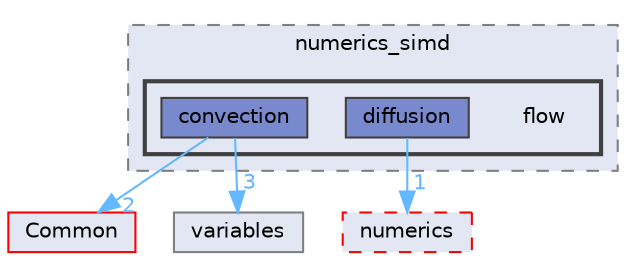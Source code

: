digraph "SU2_CFD/include/numerics_simd/flow"
{
 // LATEX_PDF_SIZE
  bgcolor="transparent";
  edge [fontname=Helvetica,fontsize=10,labelfontname=Helvetica,labelfontsize=10];
  node [fontname=Helvetica,fontsize=10,shape=box,height=0.2,width=0.4];
  compound=true
  subgraph clusterdir_6516f4a48c556fd65c0a96b2c86589bc {
    graph [ bgcolor="#e3e7f4", pencolor="grey50", label="numerics_simd", fontname=Helvetica,fontsize=10 style="filled,dashed", URL="dir_6516f4a48c556fd65c0a96b2c86589bc.html",tooltip=""]
  subgraph clusterdir_7209a1a41c230108ba0e26f1e188c8d8 {
    graph [ bgcolor="#e3e7f4", pencolor="grey25", label="", fontname=Helvetica,fontsize=10 style="filled,bold", URL="dir_7209a1a41c230108ba0e26f1e188c8d8.html",tooltip=""]
    dir_7209a1a41c230108ba0e26f1e188c8d8 [shape=plaintext, label="flow"];
  dir_a1a72d256bc8d65f4b76ad89c83433f0 [label="convection", fillcolor="#788acd", color="grey25", style="filled", URL="dir_a1a72d256bc8d65f4b76ad89c83433f0.html",tooltip=""];
  dir_a85ce8415eb1a7d922d44cc42ec7feb4 [label="diffusion", fillcolor="#788acd", color="grey25", style="filled", URL="dir_a85ce8415eb1a7d922d44cc42ec7feb4.html",tooltip=""];
  }
  }
  dir_4ab6b4cc6a7edbff49100e9123df213f [label="Common", fillcolor="#e3e7f4", color="red", style="filled", URL="dir_4ab6b4cc6a7edbff49100e9123df213f.html",tooltip=""];
  dir_756791f5376667f4032d4a9f45c7494c [label="numerics", fillcolor="#e3e7f4", color="red", style="filled,dashed", URL="dir_756791f5376667f4032d4a9f45c7494c.html",tooltip=""];
  dir_cd97905733ce0fa50fa6753859500eaa [label="variables", fillcolor="#e3e7f4", color="grey50", style="filled", URL="dir_cd97905733ce0fa50fa6753859500eaa.html",tooltip=""];
  dir_a1a72d256bc8d65f4b76ad89c83433f0->dir_4ab6b4cc6a7edbff49100e9123df213f [headlabel="2", labeldistance=1.5 headhref="dir_000015_000008.html" href="dir_000015_000008.html" color="steelblue1" fontcolor="steelblue1"];
  dir_a1a72d256bc8d65f4b76ad89c83433f0->dir_cd97905733ce0fa50fa6753859500eaa [headlabel="3", labeldistance=1.5 headhref="dir_000015_000100.html" href="dir_000015_000100.html" color="steelblue1" fontcolor="steelblue1"];
  dir_a85ce8415eb1a7d922d44cc42ec7feb4->dir_756791f5376667f4032d4a9f45c7494c [headlabel="1", labeldistance=1.5 headhref="dir_000018_000069.html" href="dir_000018_000069.html" color="steelblue1" fontcolor="steelblue1"];
}
